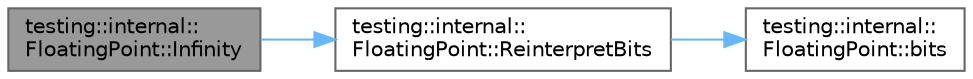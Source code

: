 digraph "testing::internal::FloatingPoint::Infinity"
{
 // LATEX_PDF_SIZE
  bgcolor="transparent";
  edge [fontname=Helvetica,fontsize=10,labelfontname=Helvetica,labelfontsize=10];
  node [fontname=Helvetica,fontsize=10,shape=box,height=0.2,width=0.4];
  rankdir="LR";
  Node1 [id="Node000001",label="testing::internal::\lFloatingPoint::Infinity",height=0.2,width=0.4,color="gray40", fillcolor="grey60", style="filled", fontcolor="black",tooltip=" "];
  Node1 -> Node2 [id="edge1_Node000001_Node000002",color="steelblue1",style="solid",tooltip=" "];
  Node2 [id="Node000002",label="testing::internal::\lFloatingPoint::ReinterpretBits",height=0.2,width=0.4,color="grey40", fillcolor="white", style="filled",URL="$classtesting_1_1internal_1_1_floating_point.html#ac551f793522e54fbd8a25acb79eac5b1",tooltip=" "];
  Node2 -> Node3 [id="edge2_Node000002_Node000003",color="steelblue1",style="solid",tooltip=" "];
  Node3 [id="Node000003",label="testing::internal::\lFloatingPoint::bits",height=0.2,width=0.4,color="grey40", fillcolor="white", style="filled",URL="$classtesting_1_1internal_1_1_floating_point.html#aed49c6dadf8dff4f65fbebef29bb1ae9",tooltip=" "];
}
